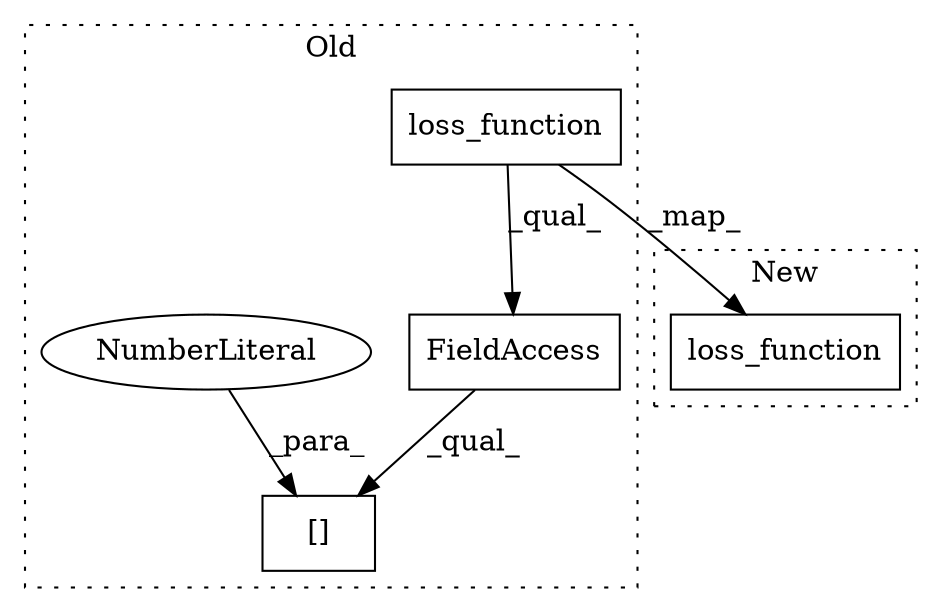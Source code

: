 digraph G {
subgraph cluster0 {
1 [label="loss_function" a="32" s="4652,4692" l="14,1" shape="box"];
3 [label="FieldAccess" a="22" s="4652" l="46" shape="box"];
4 [label="[]" a="2" s="4652,4700" l="47,1" shape="box"];
5 [label="NumberLiteral" a="34" s="4699" l="1" shape="ellipse"];
label = "Old";
style="dotted";
}
subgraph cluster1 {
2 [label="loss_function" a="32" s="4493,4533" l="14,1" shape="box"];
label = "New";
style="dotted";
}
1 -> 2 [label="_map_"];
1 -> 3 [label="_qual_"];
3 -> 4 [label="_qual_"];
5 -> 4 [label="_para_"];
}
